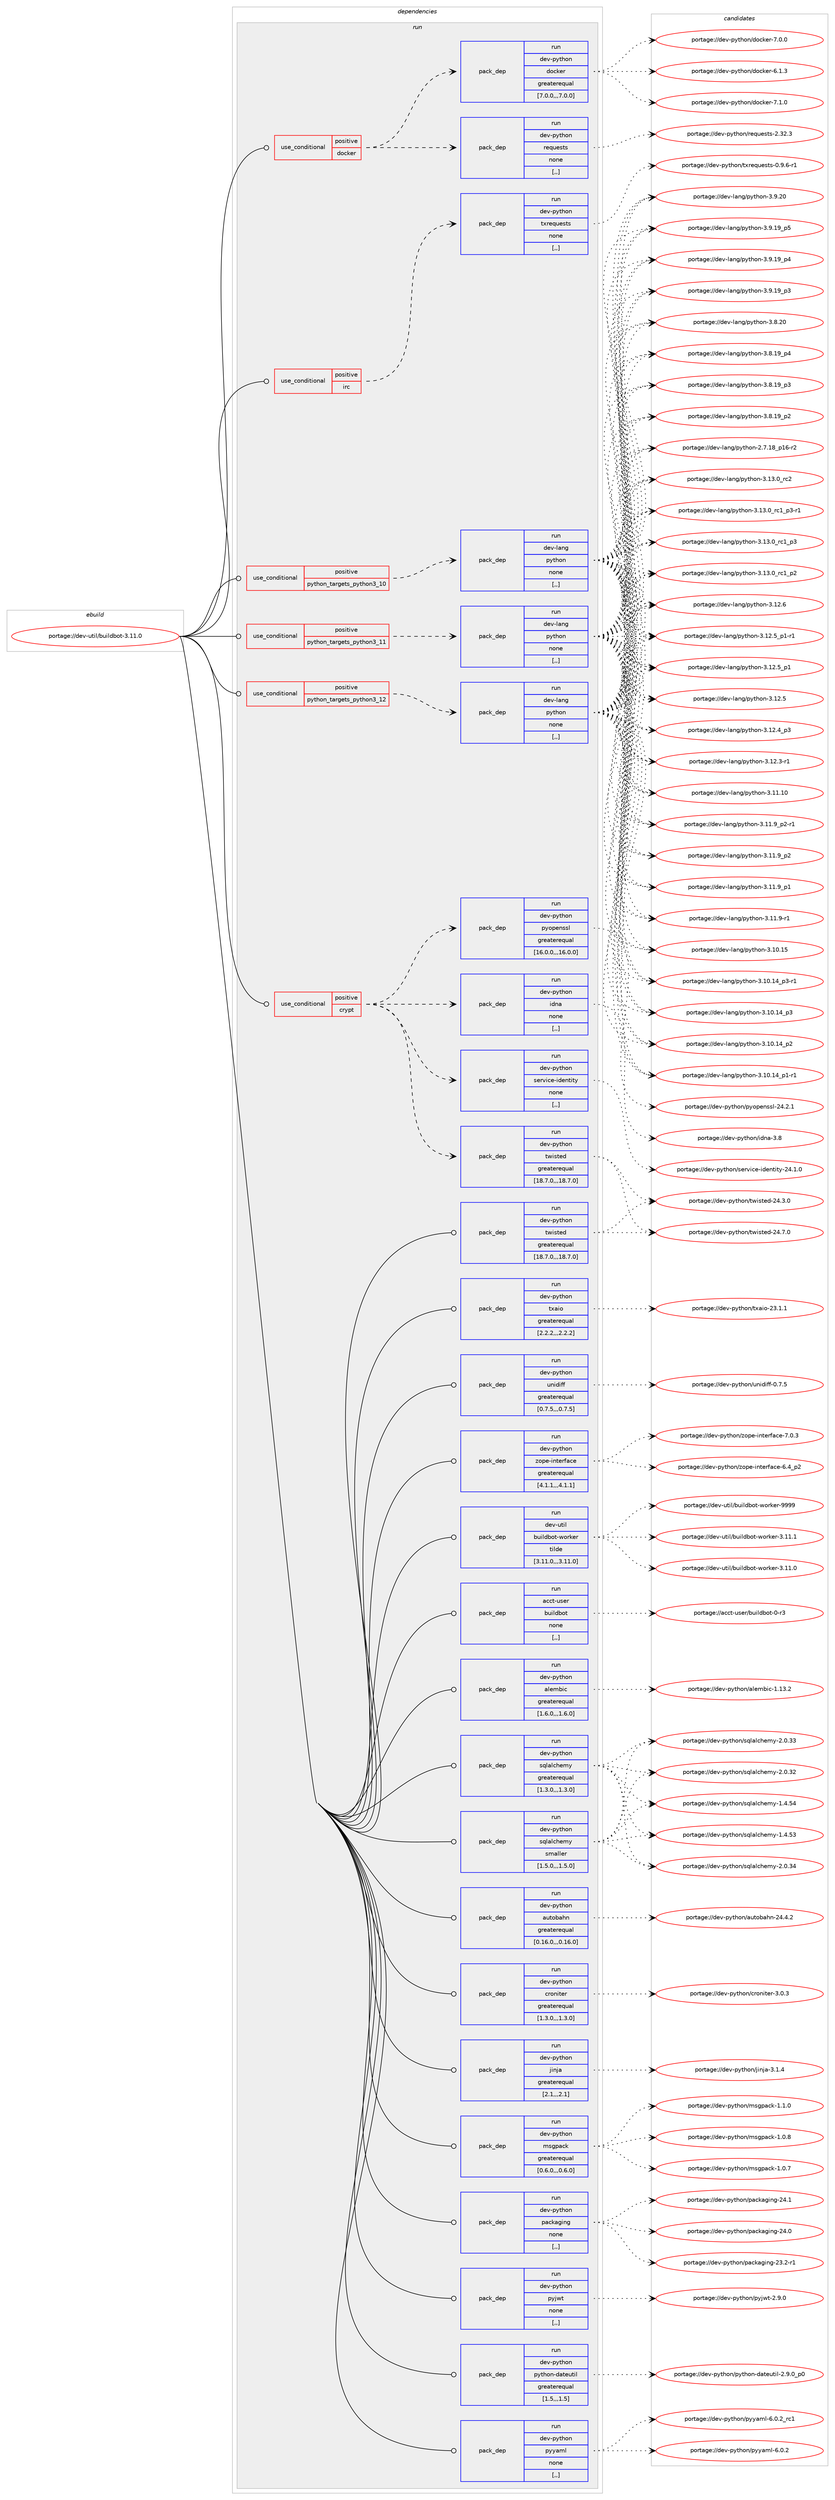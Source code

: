 digraph prolog {

# *************
# Graph options
# *************

newrank=true;
concentrate=true;
compound=true;
graph [rankdir=LR,fontname=Helvetica,fontsize=10,ranksep=1.5];#, ranksep=2.5, nodesep=0.2];
edge  [arrowhead=vee];
node  [fontname=Helvetica,fontsize=10];

# **********
# The ebuild
# **********

subgraph cluster_leftcol {
color=gray;
label=<<i>ebuild</i>>;
id [label="portage://dev-util/buildbot-3.11.0", color=red, width=4, href="../dev-util/buildbot-3.11.0.svg"];
}

# ****************
# The dependencies
# ****************

subgraph cluster_midcol {
color=gray;
label=<<i>dependencies</i>>;
subgraph cluster_compile {
fillcolor="#eeeeee";
style=filled;
label=<<i>compile</i>>;
}
subgraph cluster_compileandrun {
fillcolor="#eeeeee";
style=filled;
label=<<i>compile and run</i>>;
}
subgraph cluster_run {
fillcolor="#eeeeee";
style=filled;
label=<<i>run</i>>;
subgraph cond190705 {
dependency707903 [label=<<TABLE BORDER="0" CELLBORDER="1" CELLSPACING="0" CELLPADDING="4"><TR><TD ROWSPAN="3" CELLPADDING="10">use_conditional</TD></TR><TR><TD>positive</TD></TR><TR><TD>crypt</TD></TR></TABLE>>, shape=none, color=red];
subgraph pack512204 {
dependency707904 [label=<<TABLE BORDER="0" CELLBORDER="1" CELLSPACING="0" CELLPADDING="4" WIDTH="220"><TR><TD ROWSPAN="6" CELLPADDING="30">pack_dep</TD></TR><TR><TD WIDTH="110">run</TD></TR><TR><TD>dev-python</TD></TR><TR><TD>pyopenssl</TD></TR><TR><TD>greaterequal</TD></TR><TR><TD>[16.0.0,,,16.0.0]</TD></TR></TABLE>>, shape=none, color=blue];
}
dependency707903:e -> dependency707904:w [weight=20,style="dashed",arrowhead="vee"];
subgraph pack512205 {
dependency707905 [label=<<TABLE BORDER="0" CELLBORDER="1" CELLSPACING="0" CELLPADDING="4" WIDTH="220"><TR><TD ROWSPAN="6" CELLPADDING="30">pack_dep</TD></TR><TR><TD WIDTH="110">run</TD></TR><TR><TD>dev-python</TD></TR><TR><TD>service-identity</TD></TR><TR><TD>none</TD></TR><TR><TD>[,,]</TD></TR></TABLE>>, shape=none, color=blue];
}
dependency707903:e -> dependency707905:w [weight=20,style="dashed",arrowhead="vee"];
subgraph pack512206 {
dependency707906 [label=<<TABLE BORDER="0" CELLBORDER="1" CELLSPACING="0" CELLPADDING="4" WIDTH="220"><TR><TD ROWSPAN="6" CELLPADDING="30">pack_dep</TD></TR><TR><TD WIDTH="110">run</TD></TR><TR><TD>dev-python</TD></TR><TR><TD>twisted</TD></TR><TR><TD>greaterequal</TD></TR><TR><TD>[18.7.0,,,18.7.0]</TD></TR></TABLE>>, shape=none, color=blue];
}
dependency707903:e -> dependency707906:w [weight=20,style="dashed",arrowhead="vee"];
subgraph pack512207 {
dependency707907 [label=<<TABLE BORDER="0" CELLBORDER="1" CELLSPACING="0" CELLPADDING="4" WIDTH="220"><TR><TD ROWSPAN="6" CELLPADDING="30">pack_dep</TD></TR><TR><TD WIDTH="110">run</TD></TR><TR><TD>dev-python</TD></TR><TR><TD>idna</TD></TR><TR><TD>none</TD></TR><TR><TD>[,,]</TD></TR></TABLE>>, shape=none, color=blue];
}
dependency707903:e -> dependency707907:w [weight=20,style="dashed",arrowhead="vee"];
}
id:e -> dependency707903:w [weight=20,style="solid",arrowhead="odot"];
subgraph cond190706 {
dependency707908 [label=<<TABLE BORDER="0" CELLBORDER="1" CELLSPACING="0" CELLPADDING="4"><TR><TD ROWSPAN="3" CELLPADDING="10">use_conditional</TD></TR><TR><TD>positive</TD></TR><TR><TD>docker</TD></TR></TABLE>>, shape=none, color=red];
subgraph pack512208 {
dependency707909 [label=<<TABLE BORDER="0" CELLBORDER="1" CELLSPACING="0" CELLPADDING="4" WIDTH="220"><TR><TD ROWSPAN="6" CELLPADDING="30">pack_dep</TD></TR><TR><TD WIDTH="110">run</TD></TR><TR><TD>dev-python</TD></TR><TR><TD>docker</TD></TR><TR><TD>greaterequal</TD></TR><TR><TD>[7.0.0,,,7.0.0]</TD></TR></TABLE>>, shape=none, color=blue];
}
dependency707908:e -> dependency707909:w [weight=20,style="dashed",arrowhead="vee"];
subgraph pack512209 {
dependency707910 [label=<<TABLE BORDER="0" CELLBORDER="1" CELLSPACING="0" CELLPADDING="4" WIDTH="220"><TR><TD ROWSPAN="6" CELLPADDING="30">pack_dep</TD></TR><TR><TD WIDTH="110">run</TD></TR><TR><TD>dev-python</TD></TR><TR><TD>requests</TD></TR><TR><TD>none</TD></TR><TR><TD>[,,]</TD></TR></TABLE>>, shape=none, color=blue];
}
dependency707908:e -> dependency707910:w [weight=20,style="dashed",arrowhead="vee"];
}
id:e -> dependency707908:w [weight=20,style="solid",arrowhead="odot"];
subgraph cond190707 {
dependency707911 [label=<<TABLE BORDER="0" CELLBORDER="1" CELLSPACING="0" CELLPADDING="4"><TR><TD ROWSPAN="3" CELLPADDING="10">use_conditional</TD></TR><TR><TD>positive</TD></TR><TR><TD>irc</TD></TR></TABLE>>, shape=none, color=red];
subgraph pack512210 {
dependency707912 [label=<<TABLE BORDER="0" CELLBORDER="1" CELLSPACING="0" CELLPADDING="4" WIDTH="220"><TR><TD ROWSPAN="6" CELLPADDING="30">pack_dep</TD></TR><TR><TD WIDTH="110">run</TD></TR><TR><TD>dev-python</TD></TR><TR><TD>txrequests</TD></TR><TR><TD>none</TD></TR><TR><TD>[,,]</TD></TR></TABLE>>, shape=none, color=blue];
}
dependency707911:e -> dependency707912:w [weight=20,style="dashed",arrowhead="vee"];
}
id:e -> dependency707911:w [weight=20,style="solid",arrowhead="odot"];
subgraph cond190708 {
dependency707913 [label=<<TABLE BORDER="0" CELLBORDER="1" CELLSPACING="0" CELLPADDING="4"><TR><TD ROWSPAN="3" CELLPADDING="10">use_conditional</TD></TR><TR><TD>positive</TD></TR><TR><TD>python_targets_python3_10</TD></TR></TABLE>>, shape=none, color=red];
subgraph pack512211 {
dependency707914 [label=<<TABLE BORDER="0" CELLBORDER="1" CELLSPACING="0" CELLPADDING="4" WIDTH="220"><TR><TD ROWSPAN="6" CELLPADDING="30">pack_dep</TD></TR><TR><TD WIDTH="110">run</TD></TR><TR><TD>dev-lang</TD></TR><TR><TD>python</TD></TR><TR><TD>none</TD></TR><TR><TD>[,,]</TD></TR></TABLE>>, shape=none, color=blue];
}
dependency707913:e -> dependency707914:w [weight=20,style="dashed",arrowhead="vee"];
}
id:e -> dependency707913:w [weight=20,style="solid",arrowhead="odot"];
subgraph cond190709 {
dependency707915 [label=<<TABLE BORDER="0" CELLBORDER="1" CELLSPACING="0" CELLPADDING="4"><TR><TD ROWSPAN="3" CELLPADDING="10">use_conditional</TD></TR><TR><TD>positive</TD></TR><TR><TD>python_targets_python3_11</TD></TR></TABLE>>, shape=none, color=red];
subgraph pack512212 {
dependency707916 [label=<<TABLE BORDER="0" CELLBORDER="1" CELLSPACING="0" CELLPADDING="4" WIDTH="220"><TR><TD ROWSPAN="6" CELLPADDING="30">pack_dep</TD></TR><TR><TD WIDTH="110">run</TD></TR><TR><TD>dev-lang</TD></TR><TR><TD>python</TD></TR><TR><TD>none</TD></TR><TR><TD>[,,]</TD></TR></TABLE>>, shape=none, color=blue];
}
dependency707915:e -> dependency707916:w [weight=20,style="dashed",arrowhead="vee"];
}
id:e -> dependency707915:w [weight=20,style="solid",arrowhead="odot"];
subgraph cond190710 {
dependency707917 [label=<<TABLE BORDER="0" CELLBORDER="1" CELLSPACING="0" CELLPADDING="4"><TR><TD ROWSPAN="3" CELLPADDING="10">use_conditional</TD></TR><TR><TD>positive</TD></TR><TR><TD>python_targets_python3_12</TD></TR></TABLE>>, shape=none, color=red];
subgraph pack512213 {
dependency707918 [label=<<TABLE BORDER="0" CELLBORDER="1" CELLSPACING="0" CELLPADDING="4" WIDTH="220"><TR><TD ROWSPAN="6" CELLPADDING="30">pack_dep</TD></TR><TR><TD WIDTH="110">run</TD></TR><TR><TD>dev-lang</TD></TR><TR><TD>python</TD></TR><TR><TD>none</TD></TR><TR><TD>[,,]</TD></TR></TABLE>>, shape=none, color=blue];
}
dependency707917:e -> dependency707918:w [weight=20,style="dashed",arrowhead="vee"];
}
id:e -> dependency707917:w [weight=20,style="solid",arrowhead="odot"];
subgraph pack512214 {
dependency707919 [label=<<TABLE BORDER="0" CELLBORDER="1" CELLSPACING="0" CELLPADDING="4" WIDTH="220"><TR><TD ROWSPAN="6" CELLPADDING="30">pack_dep</TD></TR><TR><TD WIDTH="110">run</TD></TR><TR><TD>acct-user</TD></TR><TR><TD>buildbot</TD></TR><TR><TD>none</TD></TR><TR><TD>[,,]</TD></TR></TABLE>>, shape=none, color=blue];
}
id:e -> dependency707919:w [weight=20,style="solid",arrowhead="odot"];
subgraph pack512215 {
dependency707920 [label=<<TABLE BORDER="0" CELLBORDER="1" CELLSPACING="0" CELLPADDING="4" WIDTH="220"><TR><TD ROWSPAN="6" CELLPADDING="30">pack_dep</TD></TR><TR><TD WIDTH="110">run</TD></TR><TR><TD>dev-python</TD></TR><TR><TD>alembic</TD></TR><TR><TD>greaterequal</TD></TR><TR><TD>[1.6.0,,,1.6.0]</TD></TR></TABLE>>, shape=none, color=blue];
}
id:e -> dependency707920:w [weight=20,style="solid",arrowhead="odot"];
subgraph pack512216 {
dependency707921 [label=<<TABLE BORDER="0" CELLBORDER="1" CELLSPACING="0" CELLPADDING="4" WIDTH="220"><TR><TD ROWSPAN="6" CELLPADDING="30">pack_dep</TD></TR><TR><TD WIDTH="110">run</TD></TR><TR><TD>dev-python</TD></TR><TR><TD>autobahn</TD></TR><TR><TD>greaterequal</TD></TR><TR><TD>[0.16.0,,,0.16.0]</TD></TR></TABLE>>, shape=none, color=blue];
}
id:e -> dependency707921:w [weight=20,style="solid",arrowhead="odot"];
subgraph pack512217 {
dependency707922 [label=<<TABLE BORDER="0" CELLBORDER="1" CELLSPACING="0" CELLPADDING="4" WIDTH="220"><TR><TD ROWSPAN="6" CELLPADDING="30">pack_dep</TD></TR><TR><TD WIDTH="110">run</TD></TR><TR><TD>dev-python</TD></TR><TR><TD>croniter</TD></TR><TR><TD>greaterequal</TD></TR><TR><TD>[1.3.0,,,1.3.0]</TD></TR></TABLE>>, shape=none, color=blue];
}
id:e -> dependency707922:w [weight=20,style="solid",arrowhead="odot"];
subgraph pack512218 {
dependency707923 [label=<<TABLE BORDER="0" CELLBORDER="1" CELLSPACING="0" CELLPADDING="4" WIDTH="220"><TR><TD ROWSPAN="6" CELLPADDING="30">pack_dep</TD></TR><TR><TD WIDTH="110">run</TD></TR><TR><TD>dev-python</TD></TR><TR><TD>jinja</TD></TR><TR><TD>greaterequal</TD></TR><TR><TD>[2.1,,,2.1]</TD></TR></TABLE>>, shape=none, color=blue];
}
id:e -> dependency707923:w [weight=20,style="solid",arrowhead="odot"];
subgraph pack512219 {
dependency707924 [label=<<TABLE BORDER="0" CELLBORDER="1" CELLSPACING="0" CELLPADDING="4" WIDTH="220"><TR><TD ROWSPAN="6" CELLPADDING="30">pack_dep</TD></TR><TR><TD WIDTH="110">run</TD></TR><TR><TD>dev-python</TD></TR><TR><TD>msgpack</TD></TR><TR><TD>greaterequal</TD></TR><TR><TD>[0.6.0,,,0.6.0]</TD></TR></TABLE>>, shape=none, color=blue];
}
id:e -> dependency707924:w [weight=20,style="solid",arrowhead="odot"];
subgraph pack512220 {
dependency707925 [label=<<TABLE BORDER="0" CELLBORDER="1" CELLSPACING="0" CELLPADDING="4" WIDTH="220"><TR><TD ROWSPAN="6" CELLPADDING="30">pack_dep</TD></TR><TR><TD WIDTH="110">run</TD></TR><TR><TD>dev-python</TD></TR><TR><TD>packaging</TD></TR><TR><TD>none</TD></TR><TR><TD>[,,]</TD></TR></TABLE>>, shape=none, color=blue];
}
id:e -> dependency707925:w [weight=20,style="solid",arrowhead="odot"];
subgraph pack512221 {
dependency707926 [label=<<TABLE BORDER="0" CELLBORDER="1" CELLSPACING="0" CELLPADDING="4" WIDTH="220"><TR><TD ROWSPAN="6" CELLPADDING="30">pack_dep</TD></TR><TR><TD WIDTH="110">run</TD></TR><TR><TD>dev-python</TD></TR><TR><TD>pyjwt</TD></TR><TR><TD>none</TD></TR><TR><TD>[,,]</TD></TR></TABLE>>, shape=none, color=blue];
}
id:e -> dependency707926:w [weight=20,style="solid",arrowhead="odot"];
subgraph pack512222 {
dependency707927 [label=<<TABLE BORDER="0" CELLBORDER="1" CELLSPACING="0" CELLPADDING="4" WIDTH="220"><TR><TD ROWSPAN="6" CELLPADDING="30">pack_dep</TD></TR><TR><TD WIDTH="110">run</TD></TR><TR><TD>dev-python</TD></TR><TR><TD>python-dateutil</TD></TR><TR><TD>greaterequal</TD></TR><TR><TD>[1.5,,,1.5]</TD></TR></TABLE>>, shape=none, color=blue];
}
id:e -> dependency707927:w [weight=20,style="solid",arrowhead="odot"];
subgraph pack512223 {
dependency707928 [label=<<TABLE BORDER="0" CELLBORDER="1" CELLSPACING="0" CELLPADDING="4" WIDTH="220"><TR><TD ROWSPAN="6" CELLPADDING="30">pack_dep</TD></TR><TR><TD WIDTH="110">run</TD></TR><TR><TD>dev-python</TD></TR><TR><TD>pyyaml</TD></TR><TR><TD>none</TD></TR><TR><TD>[,,]</TD></TR></TABLE>>, shape=none, color=blue];
}
id:e -> dependency707928:w [weight=20,style="solid",arrowhead="odot"];
subgraph pack512224 {
dependency707929 [label=<<TABLE BORDER="0" CELLBORDER="1" CELLSPACING="0" CELLPADDING="4" WIDTH="220"><TR><TD ROWSPAN="6" CELLPADDING="30">pack_dep</TD></TR><TR><TD WIDTH="110">run</TD></TR><TR><TD>dev-python</TD></TR><TR><TD>sqlalchemy</TD></TR><TR><TD>greaterequal</TD></TR><TR><TD>[1.3.0,,,1.3.0]</TD></TR></TABLE>>, shape=none, color=blue];
}
id:e -> dependency707929:w [weight=20,style="solid",arrowhead="odot"];
subgraph pack512225 {
dependency707930 [label=<<TABLE BORDER="0" CELLBORDER="1" CELLSPACING="0" CELLPADDING="4" WIDTH="220"><TR><TD ROWSPAN="6" CELLPADDING="30">pack_dep</TD></TR><TR><TD WIDTH="110">run</TD></TR><TR><TD>dev-python</TD></TR><TR><TD>sqlalchemy</TD></TR><TR><TD>smaller</TD></TR><TR><TD>[1.5.0,,,1.5.0]</TD></TR></TABLE>>, shape=none, color=blue];
}
id:e -> dependency707930:w [weight=20,style="solid",arrowhead="odot"];
subgraph pack512226 {
dependency707931 [label=<<TABLE BORDER="0" CELLBORDER="1" CELLSPACING="0" CELLPADDING="4" WIDTH="220"><TR><TD ROWSPAN="6" CELLPADDING="30">pack_dep</TD></TR><TR><TD WIDTH="110">run</TD></TR><TR><TD>dev-python</TD></TR><TR><TD>twisted</TD></TR><TR><TD>greaterequal</TD></TR><TR><TD>[18.7.0,,,18.7.0]</TD></TR></TABLE>>, shape=none, color=blue];
}
id:e -> dependency707931:w [weight=20,style="solid",arrowhead="odot"];
subgraph pack512227 {
dependency707932 [label=<<TABLE BORDER="0" CELLBORDER="1" CELLSPACING="0" CELLPADDING="4" WIDTH="220"><TR><TD ROWSPAN="6" CELLPADDING="30">pack_dep</TD></TR><TR><TD WIDTH="110">run</TD></TR><TR><TD>dev-python</TD></TR><TR><TD>txaio</TD></TR><TR><TD>greaterequal</TD></TR><TR><TD>[2.2.2,,,2.2.2]</TD></TR></TABLE>>, shape=none, color=blue];
}
id:e -> dependency707932:w [weight=20,style="solid",arrowhead="odot"];
subgraph pack512228 {
dependency707933 [label=<<TABLE BORDER="0" CELLBORDER="1" CELLSPACING="0" CELLPADDING="4" WIDTH="220"><TR><TD ROWSPAN="6" CELLPADDING="30">pack_dep</TD></TR><TR><TD WIDTH="110">run</TD></TR><TR><TD>dev-python</TD></TR><TR><TD>unidiff</TD></TR><TR><TD>greaterequal</TD></TR><TR><TD>[0.7.5,,,0.7.5]</TD></TR></TABLE>>, shape=none, color=blue];
}
id:e -> dependency707933:w [weight=20,style="solid",arrowhead="odot"];
subgraph pack512229 {
dependency707934 [label=<<TABLE BORDER="0" CELLBORDER="1" CELLSPACING="0" CELLPADDING="4" WIDTH="220"><TR><TD ROWSPAN="6" CELLPADDING="30">pack_dep</TD></TR><TR><TD WIDTH="110">run</TD></TR><TR><TD>dev-python</TD></TR><TR><TD>zope-interface</TD></TR><TR><TD>greaterequal</TD></TR><TR><TD>[4.1.1,,,4.1.1]</TD></TR></TABLE>>, shape=none, color=blue];
}
id:e -> dependency707934:w [weight=20,style="solid",arrowhead="odot"];
subgraph pack512230 {
dependency707935 [label=<<TABLE BORDER="0" CELLBORDER="1" CELLSPACING="0" CELLPADDING="4" WIDTH="220"><TR><TD ROWSPAN="6" CELLPADDING="30">pack_dep</TD></TR><TR><TD WIDTH="110">run</TD></TR><TR><TD>dev-util</TD></TR><TR><TD>buildbot-worker</TD></TR><TR><TD>tilde</TD></TR><TR><TD>[3.11.0,,,3.11.0]</TD></TR></TABLE>>, shape=none, color=blue];
}
id:e -> dependency707935:w [weight=20,style="solid",arrowhead="odot"];
}
}

# **************
# The candidates
# **************

subgraph cluster_choices {
rank=same;
color=gray;
label=<<i>candidates</i>>;

subgraph choice512204 {
color=black;
nodesep=1;
choice100101118451121211161041111104711212111111210111011511510845505246504649 [label="portage://dev-python/pyopenssl-24.2.1", color=red, width=4,href="../dev-python/pyopenssl-24.2.1.svg"];
dependency707904:e -> choice100101118451121211161041111104711212111111210111011511510845505246504649:w [style=dotted,weight="100"];
}
subgraph choice512205 {
color=black;
nodesep=1;
choice1001011184511212111610411111047115101114118105991014510510010111011610511612145505246494648 [label="portage://dev-python/service-identity-24.1.0", color=red, width=4,href="../dev-python/service-identity-24.1.0.svg"];
dependency707905:e -> choice1001011184511212111610411111047115101114118105991014510510010111011610511612145505246494648:w [style=dotted,weight="100"];
}
subgraph choice512206 {
color=black;
nodesep=1;
choice100101118451121211161041111104711611910511511610110045505246554648 [label="portage://dev-python/twisted-24.7.0", color=red, width=4,href="../dev-python/twisted-24.7.0.svg"];
choice100101118451121211161041111104711611910511511610110045505246514648 [label="portage://dev-python/twisted-24.3.0", color=red, width=4,href="../dev-python/twisted-24.3.0.svg"];
dependency707906:e -> choice100101118451121211161041111104711611910511511610110045505246554648:w [style=dotted,weight="100"];
dependency707906:e -> choice100101118451121211161041111104711611910511511610110045505246514648:w [style=dotted,weight="100"];
}
subgraph choice512207 {
color=black;
nodesep=1;
choice10010111845112121116104111110471051001109745514656 [label="portage://dev-python/idna-3.8", color=red, width=4,href="../dev-python/idna-3.8.svg"];
dependency707907:e -> choice10010111845112121116104111110471051001109745514656:w [style=dotted,weight="100"];
}
subgraph choice512208 {
color=black;
nodesep=1;
choice100101118451121211161041111104710011199107101114455546494648 [label="portage://dev-python/docker-7.1.0", color=red, width=4,href="../dev-python/docker-7.1.0.svg"];
choice100101118451121211161041111104710011199107101114455546484648 [label="portage://dev-python/docker-7.0.0", color=red, width=4,href="../dev-python/docker-7.0.0.svg"];
choice100101118451121211161041111104710011199107101114455446494651 [label="portage://dev-python/docker-6.1.3", color=red, width=4,href="../dev-python/docker-6.1.3.svg"];
dependency707909:e -> choice100101118451121211161041111104710011199107101114455546494648:w [style=dotted,weight="100"];
dependency707909:e -> choice100101118451121211161041111104710011199107101114455546484648:w [style=dotted,weight="100"];
dependency707909:e -> choice100101118451121211161041111104710011199107101114455446494651:w [style=dotted,weight="100"];
}
subgraph choice512209 {
color=black;
nodesep=1;
choice100101118451121211161041111104711410111311710111511611545504651504651 [label="portage://dev-python/requests-2.32.3", color=red, width=4,href="../dev-python/requests-2.32.3.svg"];
dependency707910:e -> choice100101118451121211161041111104711410111311710111511611545504651504651:w [style=dotted,weight="100"];
}
subgraph choice512210 {
color=black;
nodesep=1;
choice10010111845112121116104111110471161201141011131171011151161154548465746544511449 [label="portage://dev-python/txrequests-0.9.6-r1", color=red, width=4,href="../dev-python/txrequests-0.9.6-r1.svg"];
dependency707912:e -> choice10010111845112121116104111110471161201141011131171011151161154548465746544511449:w [style=dotted,weight="100"];
}
subgraph choice512211 {
color=black;
nodesep=1;
choice10010111845108971101034711212111610411111045514649514648951149950 [label="portage://dev-lang/python-3.13.0_rc2", color=red, width=4,href="../dev-lang/python-3.13.0_rc2.svg"];
choice1001011184510897110103471121211161041111104551464951464895114994995112514511449 [label="portage://dev-lang/python-3.13.0_rc1_p3-r1", color=red, width=4,href="../dev-lang/python-3.13.0_rc1_p3-r1.svg"];
choice100101118451089711010347112121116104111110455146495146489511499499511251 [label="portage://dev-lang/python-3.13.0_rc1_p3", color=red, width=4,href="../dev-lang/python-3.13.0_rc1_p3.svg"];
choice100101118451089711010347112121116104111110455146495146489511499499511250 [label="portage://dev-lang/python-3.13.0_rc1_p2", color=red, width=4,href="../dev-lang/python-3.13.0_rc1_p2.svg"];
choice10010111845108971101034711212111610411111045514649504654 [label="portage://dev-lang/python-3.12.6", color=red, width=4,href="../dev-lang/python-3.12.6.svg"];
choice1001011184510897110103471121211161041111104551464950465395112494511449 [label="portage://dev-lang/python-3.12.5_p1-r1", color=red, width=4,href="../dev-lang/python-3.12.5_p1-r1.svg"];
choice100101118451089711010347112121116104111110455146495046539511249 [label="portage://dev-lang/python-3.12.5_p1", color=red, width=4,href="../dev-lang/python-3.12.5_p1.svg"];
choice10010111845108971101034711212111610411111045514649504653 [label="portage://dev-lang/python-3.12.5", color=red, width=4,href="../dev-lang/python-3.12.5.svg"];
choice100101118451089711010347112121116104111110455146495046529511251 [label="portage://dev-lang/python-3.12.4_p3", color=red, width=4,href="../dev-lang/python-3.12.4_p3.svg"];
choice100101118451089711010347112121116104111110455146495046514511449 [label="portage://dev-lang/python-3.12.3-r1", color=red, width=4,href="../dev-lang/python-3.12.3-r1.svg"];
choice1001011184510897110103471121211161041111104551464949464948 [label="portage://dev-lang/python-3.11.10", color=red, width=4,href="../dev-lang/python-3.11.10.svg"];
choice1001011184510897110103471121211161041111104551464949465795112504511449 [label="portage://dev-lang/python-3.11.9_p2-r1", color=red, width=4,href="../dev-lang/python-3.11.9_p2-r1.svg"];
choice100101118451089711010347112121116104111110455146494946579511250 [label="portage://dev-lang/python-3.11.9_p2", color=red, width=4,href="../dev-lang/python-3.11.9_p2.svg"];
choice100101118451089711010347112121116104111110455146494946579511249 [label="portage://dev-lang/python-3.11.9_p1", color=red, width=4,href="../dev-lang/python-3.11.9_p1.svg"];
choice100101118451089711010347112121116104111110455146494946574511449 [label="portage://dev-lang/python-3.11.9-r1", color=red, width=4,href="../dev-lang/python-3.11.9-r1.svg"];
choice1001011184510897110103471121211161041111104551464948464953 [label="portage://dev-lang/python-3.10.15", color=red, width=4,href="../dev-lang/python-3.10.15.svg"];
choice100101118451089711010347112121116104111110455146494846495295112514511449 [label="portage://dev-lang/python-3.10.14_p3-r1", color=red, width=4,href="../dev-lang/python-3.10.14_p3-r1.svg"];
choice10010111845108971101034711212111610411111045514649484649529511251 [label="portage://dev-lang/python-3.10.14_p3", color=red, width=4,href="../dev-lang/python-3.10.14_p3.svg"];
choice10010111845108971101034711212111610411111045514649484649529511250 [label="portage://dev-lang/python-3.10.14_p2", color=red, width=4,href="../dev-lang/python-3.10.14_p2.svg"];
choice100101118451089711010347112121116104111110455146494846495295112494511449 [label="portage://dev-lang/python-3.10.14_p1-r1", color=red, width=4,href="../dev-lang/python-3.10.14_p1-r1.svg"];
choice10010111845108971101034711212111610411111045514657465048 [label="portage://dev-lang/python-3.9.20", color=red, width=4,href="../dev-lang/python-3.9.20.svg"];
choice100101118451089711010347112121116104111110455146574649579511253 [label="portage://dev-lang/python-3.9.19_p5", color=red, width=4,href="../dev-lang/python-3.9.19_p5.svg"];
choice100101118451089711010347112121116104111110455146574649579511252 [label="portage://dev-lang/python-3.9.19_p4", color=red, width=4,href="../dev-lang/python-3.9.19_p4.svg"];
choice100101118451089711010347112121116104111110455146574649579511251 [label="portage://dev-lang/python-3.9.19_p3", color=red, width=4,href="../dev-lang/python-3.9.19_p3.svg"];
choice10010111845108971101034711212111610411111045514656465048 [label="portage://dev-lang/python-3.8.20", color=red, width=4,href="../dev-lang/python-3.8.20.svg"];
choice100101118451089711010347112121116104111110455146564649579511252 [label="portage://dev-lang/python-3.8.19_p4", color=red, width=4,href="../dev-lang/python-3.8.19_p4.svg"];
choice100101118451089711010347112121116104111110455146564649579511251 [label="portage://dev-lang/python-3.8.19_p3", color=red, width=4,href="../dev-lang/python-3.8.19_p3.svg"];
choice100101118451089711010347112121116104111110455146564649579511250 [label="portage://dev-lang/python-3.8.19_p2", color=red, width=4,href="../dev-lang/python-3.8.19_p2.svg"];
choice100101118451089711010347112121116104111110455046554649569511249544511450 [label="portage://dev-lang/python-2.7.18_p16-r2", color=red, width=4,href="../dev-lang/python-2.7.18_p16-r2.svg"];
dependency707914:e -> choice10010111845108971101034711212111610411111045514649514648951149950:w [style=dotted,weight="100"];
dependency707914:e -> choice1001011184510897110103471121211161041111104551464951464895114994995112514511449:w [style=dotted,weight="100"];
dependency707914:e -> choice100101118451089711010347112121116104111110455146495146489511499499511251:w [style=dotted,weight="100"];
dependency707914:e -> choice100101118451089711010347112121116104111110455146495146489511499499511250:w [style=dotted,weight="100"];
dependency707914:e -> choice10010111845108971101034711212111610411111045514649504654:w [style=dotted,weight="100"];
dependency707914:e -> choice1001011184510897110103471121211161041111104551464950465395112494511449:w [style=dotted,weight="100"];
dependency707914:e -> choice100101118451089711010347112121116104111110455146495046539511249:w [style=dotted,weight="100"];
dependency707914:e -> choice10010111845108971101034711212111610411111045514649504653:w [style=dotted,weight="100"];
dependency707914:e -> choice100101118451089711010347112121116104111110455146495046529511251:w [style=dotted,weight="100"];
dependency707914:e -> choice100101118451089711010347112121116104111110455146495046514511449:w [style=dotted,weight="100"];
dependency707914:e -> choice1001011184510897110103471121211161041111104551464949464948:w [style=dotted,weight="100"];
dependency707914:e -> choice1001011184510897110103471121211161041111104551464949465795112504511449:w [style=dotted,weight="100"];
dependency707914:e -> choice100101118451089711010347112121116104111110455146494946579511250:w [style=dotted,weight="100"];
dependency707914:e -> choice100101118451089711010347112121116104111110455146494946579511249:w [style=dotted,weight="100"];
dependency707914:e -> choice100101118451089711010347112121116104111110455146494946574511449:w [style=dotted,weight="100"];
dependency707914:e -> choice1001011184510897110103471121211161041111104551464948464953:w [style=dotted,weight="100"];
dependency707914:e -> choice100101118451089711010347112121116104111110455146494846495295112514511449:w [style=dotted,weight="100"];
dependency707914:e -> choice10010111845108971101034711212111610411111045514649484649529511251:w [style=dotted,weight="100"];
dependency707914:e -> choice10010111845108971101034711212111610411111045514649484649529511250:w [style=dotted,weight="100"];
dependency707914:e -> choice100101118451089711010347112121116104111110455146494846495295112494511449:w [style=dotted,weight="100"];
dependency707914:e -> choice10010111845108971101034711212111610411111045514657465048:w [style=dotted,weight="100"];
dependency707914:e -> choice100101118451089711010347112121116104111110455146574649579511253:w [style=dotted,weight="100"];
dependency707914:e -> choice100101118451089711010347112121116104111110455146574649579511252:w [style=dotted,weight="100"];
dependency707914:e -> choice100101118451089711010347112121116104111110455146574649579511251:w [style=dotted,weight="100"];
dependency707914:e -> choice10010111845108971101034711212111610411111045514656465048:w [style=dotted,weight="100"];
dependency707914:e -> choice100101118451089711010347112121116104111110455146564649579511252:w [style=dotted,weight="100"];
dependency707914:e -> choice100101118451089711010347112121116104111110455146564649579511251:w [style=dotted,weight="100"];
dependency707914:e -> choice100101118451089711010347112121116104111110455146564649579511250:w [style=dotted,weight="100"];
dependency707914:e -> choice100101118451089711010347112121116104111110455046554649569511249544511450:w [style=dotted,weight="100"];
}
subgraph choice512212 {
color=black;
nodesep=1;
choice10010111845108971101034711212111610411111045514649514648951149950 [label="portage://dev-lang/python-3.13.0_rc2", color=red, width=4,href="../dev-lang/python-3.13.0_rc2.svg"];
choice1001011184510897110103471121211161041111104551464951464895114994995112514511449 [label="portage://dev-lang/python-3.13.0_rc1_p3-r1", color=red, width=4,href="../dev-lang/python-3.13.0_rc1_p3-r1.svg"];
choice100101118451089711010347112121116104111110455146495146489511499499511251 [label="portage://dev-lang/python-3.13.0_rc1_p3", color=red, width=4,href="../dev-lang/python-3.13.0_rc1_p3.svg"];
choice100101118451089711010347112121116104111110455146495146489511499499511250 [label="portage://dev-lang/python-3.13.0_rc1_p2", color=red, width=4,href="../dev-lang/python-3.13.0_rc1_p2.svg"];
choice10010111845108971101034711212111610411111045514649504654 [label="portage://dev-lang/python-3.12.6", color=red, width=4,href="../dev-lang/python-3.12.6.svg"];
choice1001011184510897110103471121211161041111104551464950465395112494511449 [label="portage://dev-lang/python-3.12.5_p1-r1", color=red, width=4,href="../dev-lang/python-3.12.5_p1-r1.svg"];
choice100101118451089711010347112121116104111110455146495046539511249 [label="portage://dev-lang/python-3.12.5_p1", color=red, width=4,href="../dev-lang/python-3.12.5_p1.svg"];
choice10010111845108971101034711212111610411111045514649504653 [label="portage://dev-lang/python-3.12.5", color=red, width=4,href="../dev-lang/python-3.12.5.svg"];
choice100101118451089711010347112121116104111110455146495046529511251 [label="portage://dev-lang/python-3.12.4_p3", color=red, width=4,href="../dev-lang/python-3.12.4_p3.svg"];
choice100101118451089711010347112121116104111110455146495046514511449 [label="portage://dev-lang/python-3.12.3-r1", color=red, width=4,href="../dev-lang/python-3.12.3-r1.svg"];
choice1001011184510897110103471121211161041111104551464949464948 [label="portage://dev-lang/python-3.11.10", color=red, width=4,href="../dev-lang/python-3.11.10.svg"];
choice1001011184510897110103471121211161041111104551464949465795112504511449 [label="portage://dev-lang/python-3.11.9_p2-r1", color=red, width=4,href="../dev-lang/python-3.11.9_p2-r1.svg"];
choice100101118451089711010347112121116104111110455146494946579511250 [label="portage://dev-lang/python-3.11.9_p2", color=red, width=4,href="../dev-lang/python-3.11.9_p2.svg"];
choice100101118451089711010347112121116104111110455146494946579511249 [label="portage://dev-lang/python-3.11.9_p1", color=red, width=4,href="../dev-lang/python-3.11.9_p1.svg"];
choice100101118451089711010347112121116104111110455146494946574511449 [label="portage://dev-lang/python-3.11.9-r1", color=red, width=4,href="../dev-lang/python-3.11.9-r1.svg"];
choice1001011184510897110103471121211161041111104551464948464953 [label="portage://dev-lang/python-3.10.15", color=red, width=4,href="../dev-lang/python-3.10.15.svg"];
choice100101118451089711010347112121116104111110455146494846495295112514511449 [label="portage://dev-lang/python-3.10.14_p3-r1", color=red, width=4,href="../dev-lang/python-3.10.14_p3-r1.svg"];
choice10010111845108971101034711212111610411111045514649484649529511251 [label="portage://dev-lang/python-3.10.14_p3", color=red, width=4,href="../dev-lang/python-3.10.14_p3.svg"];
choice10010111845108971101034711212111610411111045514649484649529511250 [label="portage://dev-lang/python-3.10.14_p2", color=red, width=4,href="../dev-lang/python-3.10.14_p2.svg"];
choice100101118451089711010347112121116104111110455146494846495295112494511449 [label="portage://dev-lang/python-3.10.14_p1-r1", color=red, width=4,href="../dev-lang/python-3.10.14_p1-r1.svg"];
choice10010111845108971101034711212111610411111045514657465048 [label="portage://dev-lang/python-3.9.20", color=red, width=4,href="../dev-lang/python-3.9.20.svg"];
choice100101118451089711010347112121116104111110455146574649579511253 [label="portage://dev-lang/python-3.9.19_p5", color=red, width=4,href="../dev-lang/python-3.9.19_p5.svg"];
choice100101118451089711010347112121116104111110455146574649579511252 [label="portage://dev-lang/python-3.9.19_p4", color=red, width=4,href="../dev-lang/python-3.9.19_p4.svg"];
choice100101118451089711010347112121116104111110455146574649579511251 [label="portage://dev-lang/python-3.9.19_p3", color=red, width=4,href="../dev-lang/python-3.9.19_p3.svg"];
choice10010111845108971101034711212111610411111045514656465048 [label="portage://dev-lang/python-3.8.20", color=red, width=4,href="../dev-lang/python-3.8.20.svg"];
choice100101118451089711010347112121116104111110455146564649579511252 [label="portage://dev-lang/python-3.8.19_p4", color=red, width=4,href="../dev-lang/python-3.8.19_p4.svg"];
choice100101118451089711010347112121116104111110455146564649579511251 [label="portage://dev-lang/python-3.8.19_p3", color=red, width=4,href="../dev-lang/python-3.8.19_p3.svg"];
choice100101118451089711010347112121116104111110455146564649579511250 [label="portage://dev-lang/python-3.8.19_p2", color=red, width=4,href="../dev-lang/python-3.8.19_p2.svg"];
choice100101118451089711010347112121116104111110455046554649569511249544511450 [label="portage://dev-lang/python-2.7.18_p16-r2", color=red, width=4,href="../dev-lang/python-2.7.18_p16-r2.svg"];
dependency707916:e -> choice10010111845108971101034711212111610411111045514649514648951149950:w [style=dotted,weight="100"];
dependency707916:e -> choice1001011184510897110103471121211161041111104551464951464895114994995112514511449:w [style=dotted,weight="100"];
dependency707916:e -> choice100101118451089711010347112121116104111110455146495146489511499499511251:w [style=dotted,weight="100"];
dependency707916:e -> choice100101118451089711010347112121116104111110455146495146489511499499511250:w [style=dotted,weight="100"];
dependency707916:e -> choice10010111845108971101034711212111610411111045514649504654:w [style=dotted,weight="100"];
dependency707916:e -> choice1001011184510897110103471121211161041111104551464950465395112494511449:w [style=dotted,weight="100"];
dependency707916:e -> choice100101118451089711010347112121116104111110455146495046539511249:w [style=dotted,weight="100"];
dependency707916:e -> choice10010111845108971101034711212111610411111045514649504653:w [style=dotted,weight="100"];
dependency707916:e -> choice100101118451089711010347112121116104111110455146495046529511251:w [style=dotted,weight="100"];
dependency707916:e -> choice100101118451089711010347112121116104111110455146495046514511449:w [style=dotted,weight="100"];
dependency707916:e -> choice1001011184510897110103471121211161041111104551464949464948:w [style=dotted,weight="100"];
dependency707916:e -> choice1001011184510897110103471121211161041111104551464949465795112504511449:w [style=dotted,weight="100"];
dependency707916:e -> choice100101118451089711010347112121116104111110455146494946579511250:w [style=dotted,weight="100"];
dependency707916:e -> choice100101118451089711010347112121116104111110455146494946579511249:w [style=dotted,weight="100"];
dependency707916:e -> choice100101118451089711010347112121116104111110455146494946574511449:w [style=dotted,weight="100"];
dependency707916:e -> choice1001011184510897110103471121211161041111104551464948464953:w [style=dotted,weight="100"];
dependency707916:e -> choice100101118451089711010347112121116104111110455146494846495295112514511449:w [style=dotted,weight="100"];
dependency707916:e -> choice10010111845108971101034711212111610411111045514649484649529511251:w [style=dotted,weight="100"];
dependency707916:e -> choice10010111845108971101034711212111610411111045514649484649529511250:w [style=dotted,weight="100"];
dependency707916:e -> choice100101118451089711010347112121116104111110455146494846495295112494511449:w [style=dotted,weight="100"];
dependency707916:e -> choice10010111845108971101034711212111610411111045514657465048:w [style=dotted,weight="100"];
dependency707916:e -> choice100101118451089711010347112121116104111110455146574649579511253:w [style=dotted,weight="100"];
dependency707916:e -> choice100101118451089711010347112121116104111110455146574649579511252:w [style=dotted,weight="100"];
dependency707916:e -> choice100101118451089711010347112121116104111110455146574649579511251:w [style=dotted,weight="100"];
dependency707916:e -> choice10010111845108971101034711212111610411111045514656465048:w [style=dotted,weight="100"];
dependency707916:e -> choice100101118451089711010347112121116104111110455146564649579511252:w [style=dotted,weight="100"];
dependency707916:e -> choice100101118451089711010347112121116104111110455146564649579511251:w [style=dotted,weight="100"];
dependency707916:e -> choice100101118451089711010347112121116104111110455146564649579511250:w [style=dotted,weight="100"];
dependency707916:e -> choice100101118451089711010347112121116104111110455046554649569511249544511450:w [style=dotted,weight="100"];
}
subgraph choice512213 {
color=black;
nodesep=1;
choice10010111845108971101034711212111610411111045514649514648951149950 [label="portage://dev-lang/python-3.13.0_rc2", color=red, width=4,href="../dev-lang/python-3.13.0_rc2.svg"];
choice1001011184510897110103471121211161041111104551464951464895114994995112514511449 [label="portage://dev-lang/python-3.13.0_rc1_p3-r1", color=red, width=4,href="../dev-lang/python-3.13.0_rc1_p3-r1.svg"];
choice100101118451089711010347112121116104111110455146495146489511499499511251 [label="portage://dev-lang/python-3.13.0_rc1_p3", color=red, width=4,href="../dev-lang/python-3.13.0_rc1_p3.svg"];
choice100101118451089711010347112121116104111110455146495146489511499499511250 [label="portage://dev-lang/python-3.13.0_rc1_p2", color=red, width=4,href="../dev-lang/python-3.13.0_rc1_p2.svg"];
choice10010111845108971101034711212111610411111045514649504654 [label="portage://dev-lang/python-3.12.6", color=red, width=4,href="../dev-lang/python-3.12.6.svg"];
choice1001011184510897110103471121211161041111104551464950465395112494511449 [label="portage://dev-lang/python-3.12.5_p1-r1", color=red, width=4,href="../dev-lang/python-3.12.5_p1-r1.svg"];
choice100101118451089711010347112121116104111110455146495046539511249 [label="portage://dev-lang/python-3.12.5_p1", color=red, width=4,href="../dev-lang/python-3.12.5_p1.svg"];
choice10010111845108971101034711212111610411111045514649504653 [label="portage://dev-lang/python-3.12.5", color=red, width=4,href="../dev-lang/python-3.12.5.svg"];
choice100101118451089711010347112121116104111110455146495046529511251 [label="portage://dev-lang/python-3.12.4_p3", color=red, width=4,href="../dev-lang/python-3.12.4_p3.svg"];
choice100101118451089711010347112121116104111110455146495046514511449 [label="portage://dev-lang/python-3.12.3-r1", color=red, width=4,href="../dev-lang/python-3.12.3-r1.svg"];
choice1001011184510897110103471121211161041111104551464949464948 [label="portage://dev-lang/python-3.11.10", color=red, width=4,href="../dev-lang/python-3.11.10.svg"];
choice1001011184510897110103471121211161041111104551464949465795112504511449 [label="portage://dev-lang/python-3.11.9_p2-r1", color=red, width=4,href="../dev-lang/python-3.11.9_p2-r1.svg"];
choice100101118451089711010347112121116104111110455146494946579511250 [label="portage://dev-lang/python-3.11.9_p2", color=red, width=4,href="../dev-lang/python-3.11.9_p2.svg"];
choice100101118451089711010347112121116104111110455146494946579511249 [label="portage://dev-lang/python-3.11.9_p1", color=red, width=4,href="../dev-lang/python-3.11.9_p1.svg"];
choice100101118451089711010347112121116104111110455146494946574511449 [label="portage://dev-lang/python-3.11.9-r1", color=red, width=4,href="../dev-lang/python-3.11.9-r1.svg"];
choice1001011184510897110103471121211161041111104551464948464953 [label="portage://dev-lang/python-3.10.15", color=red, width=4,href="../dev-lang/python-3.10.15.svg"];
choice100101118451089711010347112121116104111110455146494846495295112514511449 [label="portage://dev-lang/python-3.10.14_p3-r1", color=red, width=4,href="../dev-lang/python-3.10.14_p3-r1.svg"];
choice10010111845108971101034711212111610411111045514649484649529511251 [label="portage://dev-lang/python-3.10.14_p3", color=red, width=4,href="../dev-lang/python-3.10.14_p3.svg"];
choice10010111845108971101034711212111610411111045514649484649529511250 [label="portage://dev-lang/python-3.10.14_p2", color=red, width=4,href="../dev-lang/python-3.10.14_p2.svg"];
choice100101118451089711010347112121116104111110455146494846495295112494511449 [label="portage://dev-lang/python-3.10.14_p1-r1", color=red, width=4,href="../dev-lang/python-3.10.14_p1-r1.svg"];
choice10010111845108971101034711212111610411111045514657465048 [label="portage://dev-lang/python-3.9.20", color=red, width=4,href="../dev-lang/python-3.9.20.svg"];
choice100101118451089711010347112121116104111110455146574649579511253 [label="portage://dev-lang/python-3.9.19_p5", color=red, width=4,href="../dev-lang/python-3.9.19_p5.svg"];
choice100101118451089711010347112121116104111110455146574649579511252 [label="portage://dev-lang/python-3.9.19_p4", color=red, width=4,href="../dev-lang/python-3.9.19_p4.svg"];
choice100101118451089711010347112121116104111110455146574649579511251 [label="portage://dev-lang/python-3.9.19_p3", color=red, width=4,href="../dev-lang/python-3.9.19_p3.svg"];
choice10010111845108971101034711212111610411111045514656465048 [label="portage://dev-lang/python-3.8.20", color=red, width=4,href="../dev-lang/python-3.8.20.svg"];
choice100101118451089711010347112121116104111110455146564649579511252 [label="portage://dev-lang/python-3.8.19_p4", color=red, width=4,href="../dev-lang/python-3.8.19_p4.svg"];
choice100101118451089711010347112121116104111110455146564649579511251 [label="portage://dev-lang/python-3.8.19_p3", color=red, width=4,href="../dev-lang/python-3.8.19_p3.svg"];
choice100101118451089711010347112121116104111110455146564649579511250 [label="portage://dev-lang/python-3.8.19_p2", color=red, width=4,href="../dev-lang/python-3.8.19_p2.svg"];
choice100101118451089711010347112121116104111110455046554649569511249544511450 [label="portage://dev-lang/python-2.7.18_p16-r2", color=red, width=4,href="../dev-lang/python-2.7.18_p16-r2.svg"];
dependency707918:e -> choice10010111845108971101034711212111610411111045514649514648951149950:w [style=dotted,weight="100"];
dependency707918:e -> choice1001011184510897110103471121211161041111104551464951464895114994995112514511449:w [style=dotted,weight="100"];
dependency707918:e -> choice100101118451089711010347112121116104111110455146495146489511499499511251:w [style=dotted,weight="100"];
dependency707918:e -> choice100101118451089711010347112121116104111110455146495146489511499499511250:w [style=dotted,weight="100"];
dependency707918:e -> choice10010111845108971101034711212111610411111045514649504654:w [style=dotted,weight="100"];
dependency707918:e -> choice1001011184510897110103471121211161041111104551464950465395112494511449:w [style=dotted,weight="100"];
dependency707918:e -> choice100101118451089711010347112121116104111110455146495046539511249:w [style=dotted,weight="100"];
dependency707918:e -> choice10010111845108971101034711212111610411111045514649504653:w [style=dotted,weight="100"];
dependency707918:e -> choice100101118451089711010347112121116104111110455146495046529511251:w [style=dotted,weight="100"];
dependency707918:e -> choice100101118451089711010347112121116104111110455146495046514511449:w [style=dotted,weight="100"];
dependency707918:e -> choice1001011184510897110103471121211161041111104551464949464948:w [style=dotted,weight="100"];
dependency707918:e -> choice1001011184510897110103471121211161041111104551464949465795112504511449:w [style=dotted,weight="100"];
dependency707918:e -> choice100101118451089711010347112121116104111110455146494946579511250:w [style=dotted,weight="100"];
dependency707918:e -> choice100101118451089711010347112121116104111110455146494946579511249:w [style=dotted,weight="100"];
dependency707918:e -> choice100101118451089711010347112121116104111110455146494946574511449:w [style=dotted,weight="100"];
dependency707918:e -> choice1001011184510897110103471121211161041111104551464948464953:w [style=dotted,weight="100"];
dependency707918:e -> choice100101118451089711010347112121116104111110455146494846495295112514511449:w [style=dotted,weight="100"];
dependency707918:e -> choice10010111845108971101034711212111610411111045514649484649529511251:w [style=dotted,weight="100"];
dependency707918:e -> choice10010111845108971101034711212111610411111045514649484649529511250:w [style=dotted,weight="100"];
dependency707918:e -> choice100101118451089711010347112121116104111110455146494846495295112494511449:w [style=dotted,weight="100"];
dependency707918:e -> choice10010111845108971101034711212111610411111045514657465048:w [style=dotted,weight="100"];
dependency707918:e -> choice100101118451089711010347112121116104111110455146574649579511253:w [style=dotted,weight="100"];
dependency707918:e -> choice100101118451089711010347112121116104111110455146574649579511252:w [style=dotted,weight="100"];
dependency707918:e -> choice100101118451089711010347112121116104111110455146574649579511251:w [style=dotted,weight="100"];
dependency707918:e -> choice10010111845108971101034711212111610411111045514656465048:w [style=dotted,weight="100"];
dependency707918:e -> choice100101118451089711010347112121116104111110455146564649579511252:w [style=dotted,weight="100"];
dependency707918:e -> choice100101118451089711010347112121116104111110455146564649579511251:w [style=dotted,weight="100"];
dependency707918:e -> choice100101118451089711010347112121116104111110455146564649579511250:w [style=dotted,weight="100"];
dependency707918:e -> choice100101118451089711010347112121116104111110455046554649569511249544511450:w [style=dotted,weight="100"];
}
subgraph choice512214 {
color=black;
nodesep=1;
choice9799991164511711510111447981171051081009811111645484511451 [label="portage://acct-user/buildbot-0-r3", color=red, width=4,href="../acct-user/buildbot-0-r3.svg"];
dependency707919:e -> choice9799991164511711510111447981171051081009811111645484511451:w [style=dotted,weight="100"];
}
subgraph choice512215 {
color=black;
nodesep=1;
choice100101118451121211161041111104797108101109981059945494649514650 [label="portage://dev-python/alembic-1.13.2", color=red, width=4,href="../dev-python/alembic-1.13.2.svg"];
dependency707920:e -> choice100101118451121211161041111104797108101109981059945494649514650:w [style=dotted,weight="100"];
}
subgraph choice512216 {
color=black;
nodesep=1;
choice100101118451121211161041111104797117116111989710411045505246524650 [label="portage://dev-python/autobahn-24.4.2", color=red, width=4,href="../dev-python/autobahn-24.4.2.svg"];
dependency707921:e -> choice100101118451121211161041111104797117116111989710411045505246524650:w [style=dotted,weight="100"];
}
subgraph choice512217 {
color=black;
nodesep=1;
choice100101118451121211161041111104799114111110105116101114455146484651 [label="portage://dev-python/croniter-3.0.3", color=red, width=4,href="../dev-python/croniter-3.0.3.svg"];
dependency707922:e -> choice100101118451121211161041111104799114111110105116101114455146484651:w [style=dotted,weight="100"];
}
subgraph choice512218 {
color=black;
nodesep=1;
choice100101118451121211161041111104710610511010697455146494652 [label="portage://dev-python/jinja-3.1.4", color=red, width=4,href="../dev-python/jinja-3.1.4.svg"];
dependency707923:e -> choice100101118451121211161041111104710610511010697455146494652:w [style=dotted,weight="100"];
}
subgraph choice512219 {
color=black;
nodesep=1;
choice10010111845112121116104111110471091151031129799107454946494648 [label="portage://dev-python/msgpack-1.1.0", color=red, width=4,href="../dev-python/msgpack-1.1.0.svg"];
choice10010111845112121116104111110471091151031129799107454946484656 [label="portage://dev-python/msgpack-1.0.8", color=red, width=4,href="../dev-python/msgpack-1.0.8.svg"];
choice10010111845112121116104111110471091151031129799107454946484655 [label="portage://dev-python/msgpack-1.0.7", color=red, width=4,href="../dev-python/msgpack-1.0.7.svg"];
dependency707924:e -> choice10010111845112121116104111110471091151031129799107454946494648:w [style=dotted,weight="100"];
dependency707924:e -> choice10010111845112121116104111110471091151031129799107454946484656:w [style=dotted,weight="100"];
dependency707924:e -> choice10010111845112121116104111110471091151031129799107454946484655:w [style=dotted,weight="100"];
}
subgraph choice512220 {
color=black;
nodesep=1;
choice10010111845112121116104111110471129799107971031051101034550524649 [label="portage://dev-python/packaging-24.1", color=red, width=4,href="../dev-python/packaging-24.1.svg"];
choice10010111845112121116104111110471129799107971031051101034550524648 [label="portage://dev-python/packaging-24.0", color=red, width=4,href="../dev-python/packaging-24.0.svg"];
choice100101118451121211161041111104711297991079710310511010345505146504511449 [label="portage://dev-python/packaging-23.2-r1", color=red, width=4,href="../dev-python/packaging-23.2-r1.svg"];
dependency707925:e -> choice10010111845112121116104111110471129799107971031051101034550524649:w [style=dotted,weight="100"];
dependency707925:e -> choice10010111845112121116104111110471129799107971031051101034550524648:w [style=dotted,weight="100"];
dependency707925:e -> choice100101118451121211161041111104711297991079710310511010345505146504511449:w [style=dotted,weight="100"];
}
subgraph choice512221 {
color=black;
nodesep=1;
choice1001011184511212111610411111047112121106119116455046574648 [label="portage://dev-python/pyjwt-2.9.0", color=red, width=4,href="../dev-python/pyjwt-2.9.0.svg"];
dependency707926:e -> choice1001011184511212111610411111047112121106119116455046574648:w [style=dotted,weight="100"];
}
subgraph choice512222 {
color=black;
nodesep=1;
choice100101118451121211161041111104711212111610411111045100971161011171161051084550465746489511248 [label="portage://dev-python/python-dateutil-2.9.0_p0", color=red, width=4,href="../dev-python/python-dateutil-2.9.0_p0.svg"];
dependency707927:e -> choice100101118451121211161041111104711212111610411111045100971161011171161051084550465746489511248:w [style=dotted,weight="100"];
}
subgraph choice512223 {
color=black;
nodesep=1;
choice100101118451121211161041111104711212112197109108455446484650951149949 [label="portage://dev-python/pyyaml-6.0.2_rc1", color=red, width=4,href="../dev-python/pyyaml-6.0.2_rc1.svg"];
choice100101118451121211161041111104711212112197109108455446484650 [label="portage://dev-python/pyyaml-6.0.2", color=red, width=4,href="../dev-python/pyyaml-6.0.2.svg"];
dependency707928:e -> choice100101118451121211161041111104711212112197109108455446484650951149949:w [style=dotted,weight="100"];
dependency707928:e -> choice100101118451121211161041111104711212112197109108455446484650:w [style=dotted,weight="100"];
}
subgraph choice512224 {
color=black;
nodesep=1;
choice1001011184511212111610411111047115113108971089910410110912145504648465152 [label="portage://dev-python/sqlalchemy-2.0.34", color=red, width=4,href="../dev-python/sqlalchemy-2.0.34.svg"];
choice1001011184511212111610411111047115113108971089910410110912145504648465151 [label="portage://dev-python/sqlalchemy-2.0.33", color=red, width=4,href="../dev-python/sqlalchemy-2.0.33.svg"];
choice1001011184511212111610411111047115113108971089910410110912145504648465150 [label="portage://dev-python/sqlalchemy-2.0.32", color=red, width=4,href="../dev-python/sqlalchemy-2.0.32.svg"];
choice1001011184511212111610411111047115113108971089910410110912145494652465352 [label="portage://dev-python/sqlalchemy-1.4.54", color=red, width=4,href="../dev-python/sqlalchemy-1.4.54.svg"];
choice1001011184511212111610411111047115113108971089910410110912145494652465351 [label="portage://dev-python/sqlalchemy-1.4.53", color=red, width=4,href="../dev-python/sqlalchemy-1.4.53.svg"];
dependency707929:e -> choice1001011184511212111610411111047115113108971089910410110912145504648465152:w [style=dotted,weight="100"];
dependency707929:e -> choice1001011184511212111610411111047115113108971089910410110912145504648465151:w [style=dotted,weight="100"];
dependency707929:e -> choice1001011184511212111610411111047115113108971089910410110912145504648465150:w [style=dotted,weight="100"];
dependency707929:e -> choice1001011184511212111610411111047115113108971089910410110912145494652465352:w [style=dotted,weight="100"];
dependency707929:e -> choice1001011184511212111610411111047115113108971089910410110912145494652465351:w [style=dotted,weight="100"];
}
subgraph choice512225 {
color=black;
nodesep=1;
choice1001011184511212111610411111047115113108971089910410110912145504648465152 [label="portage://dev-python/sqlalchemy-2.0.34", color=red, width=4,href="../dev-python/sqlalchemy-2.0.34.svg"];
choice1001011184511212111610411111047115113108971089910410110912145504648465151 [label="portage://dev-python/sqlalchemy-2.0.33", color=red, width=4,href="../dev-python/sqlalchemy-2.0.33.svg"];
choice1001011184511212111610411111047115113108971089910410110912145504648465150 [label="portage://dev-python/sqlalchemy-2.0.32", color=red, width=4,href="../dev-python/sqlalchemy-2.0.32.svg"];
choice1001011184511212111610411111047115113108971089910410110912145494652465352 [label="portage://dev-python/sqlalchemy-1.4.54", color=red, width=4,href="../dev-python/sqlalchemy-1.4.54.svg"];
choice1001011184511212111610411111047115113108971089910410110912145494652465351 [label="portage://dev-python/sqlalchemy-1.4.53", color=red, width=4,href="../dev-python/sqlalchemy-1.4.53.svg"];
dependency707930:e -> choice1001011184511212111610411111047115113108971089910410110912145504648465152:w [style=dotted,weight="100"];
dependency707930:e -> choice1001011184511212111610411111047115113108971089910410110912145504648465151:w [style=dotted,weight="100"];
dependency707930:e -> choice1001011184511212111610411111047115113108971089910410110912145504648465150:w [style=dotted,weight="100"];
dependency707930:e -> choice1001011184511212111610411111047115113108971089910410110912145494652465352:w [style=dotted,weight="100"];
dependency707930:e -> choice1001011184511212111610411111047115113108971089910410110912145494652465351:w [style=dotted,weight="100"];
}
subgraph choice512226 {
color=black;
nodesep=1;
choice100101118451121211161041111104711611910511511610110045505246554648 [label="portage://dev-python/twisted-24.7.0", color=red, width=4,href="../dev-python/twisted-24.7.0.svg"];
choice100101118451121211161041111104711611910511511610110045505246514648 [label="portage://dev-python/twisted-24.3.0", color=red, width=4,href="../dev-python/twisted-24.3.0.svg"];
dependency707931:e -> choice100101118451121211161041111104711611910511511610110045505246554648:w [style=dotted,weight="100"];
dependency707931:e -> choice100101118451121211161041111104711611910511511610110045505246514648:w [style=dotted,weight="100"];
}
subgraph choice512227 {
color=black;
nodesep=1;
choice10010111845112121116104111110471161209710511145505146494649 [label="portage://dev-python/txaio-23.1.1", color=red, width=4,href="../dev-python/txaio-23.1.1.svg"];
dependency707932:e -> choice10010111845112121116104111110471161209710511145505146494649:w [style=dotted,weight="100"];
}
subgraph choice512228 {
color=black;
nodesep=1;
choice1001011184511212111610411111047117110105100105102102454846554653 [label="portage://dev-python/unidiff-0.7.5", color=red, width=4,href="../dev-python/unidiff-0.7.5.svg"];
dependency707933:e -> choice1001011184511212111610411111047117110105100105102102454846554653:w [style=dotted,weight="100"];
}
subgraph choice512229 {
color=black;
nodesep=1;
choice1001011184511212111610411111047122111112101451051101161011141029799101455546484651 [label="portage://dev-python/zope-interface-7.0.3", color=red, width=4,href="../dev-python/zope-interface-7.0.3.svg"];
choice1001011184511212111610411111047122111112101451051101161011141029799101455446529511250 [label="portage://dev-python/zope-interface-6.4_p2", color=red, width=4,href="../dev-python/zope-interface-6.4_p2.svg"];
dependency707934:e -> choice1001011184511212111610411111047122111112101451051101161011141029799101455546484651:w [style=dotted,weight="100"];
dependency707934:e -> choice1001011184511212111610411111047122111112101451051101161011141029799101455446529511250:w [style=dotted,weight="100"];
}
subgraph choice512230 {
color=black;
nodesep=1;
choice10010111845117116105108479811710510810098111116451191111141071011144557575757 [label="portage://dev-util/buildbot-worker-9999", color=red, width=4,href="../dev-util/buildbot-worker-9999.svg"];
choice100101118451171161051084798117105108100981111164511911111410710111445514649494649 [label="portage://dev-util/buildbot-worker-3.11.1", color=red, width=4,href="../dev-util/buildbot-worker-3.11.1.svg"];
choice100101118451171161051084798117105108100981111164511911111410710111445514649494648 [label="portage://dev-util/buildbot-worker-3.11.0", color=red, width=4,href="../dev-util/buildbot-worker-3.11.0.svg"];
dependency707935:e -> choice10010111845117116105108479811710510810098111116451191111141071011144557575757:w [style=dotted,weight="100"];
dependency707935:e -> choice100101118451171161051084798117105108100981111164511911111410710111445514649494649:w [style=dotted,weight="100"];
dependency707935:e -> choice100101118451171161051084798117105108100981111164511911111410710111445514649494648:w [style=dotted,weight="100"];
}
}

}
